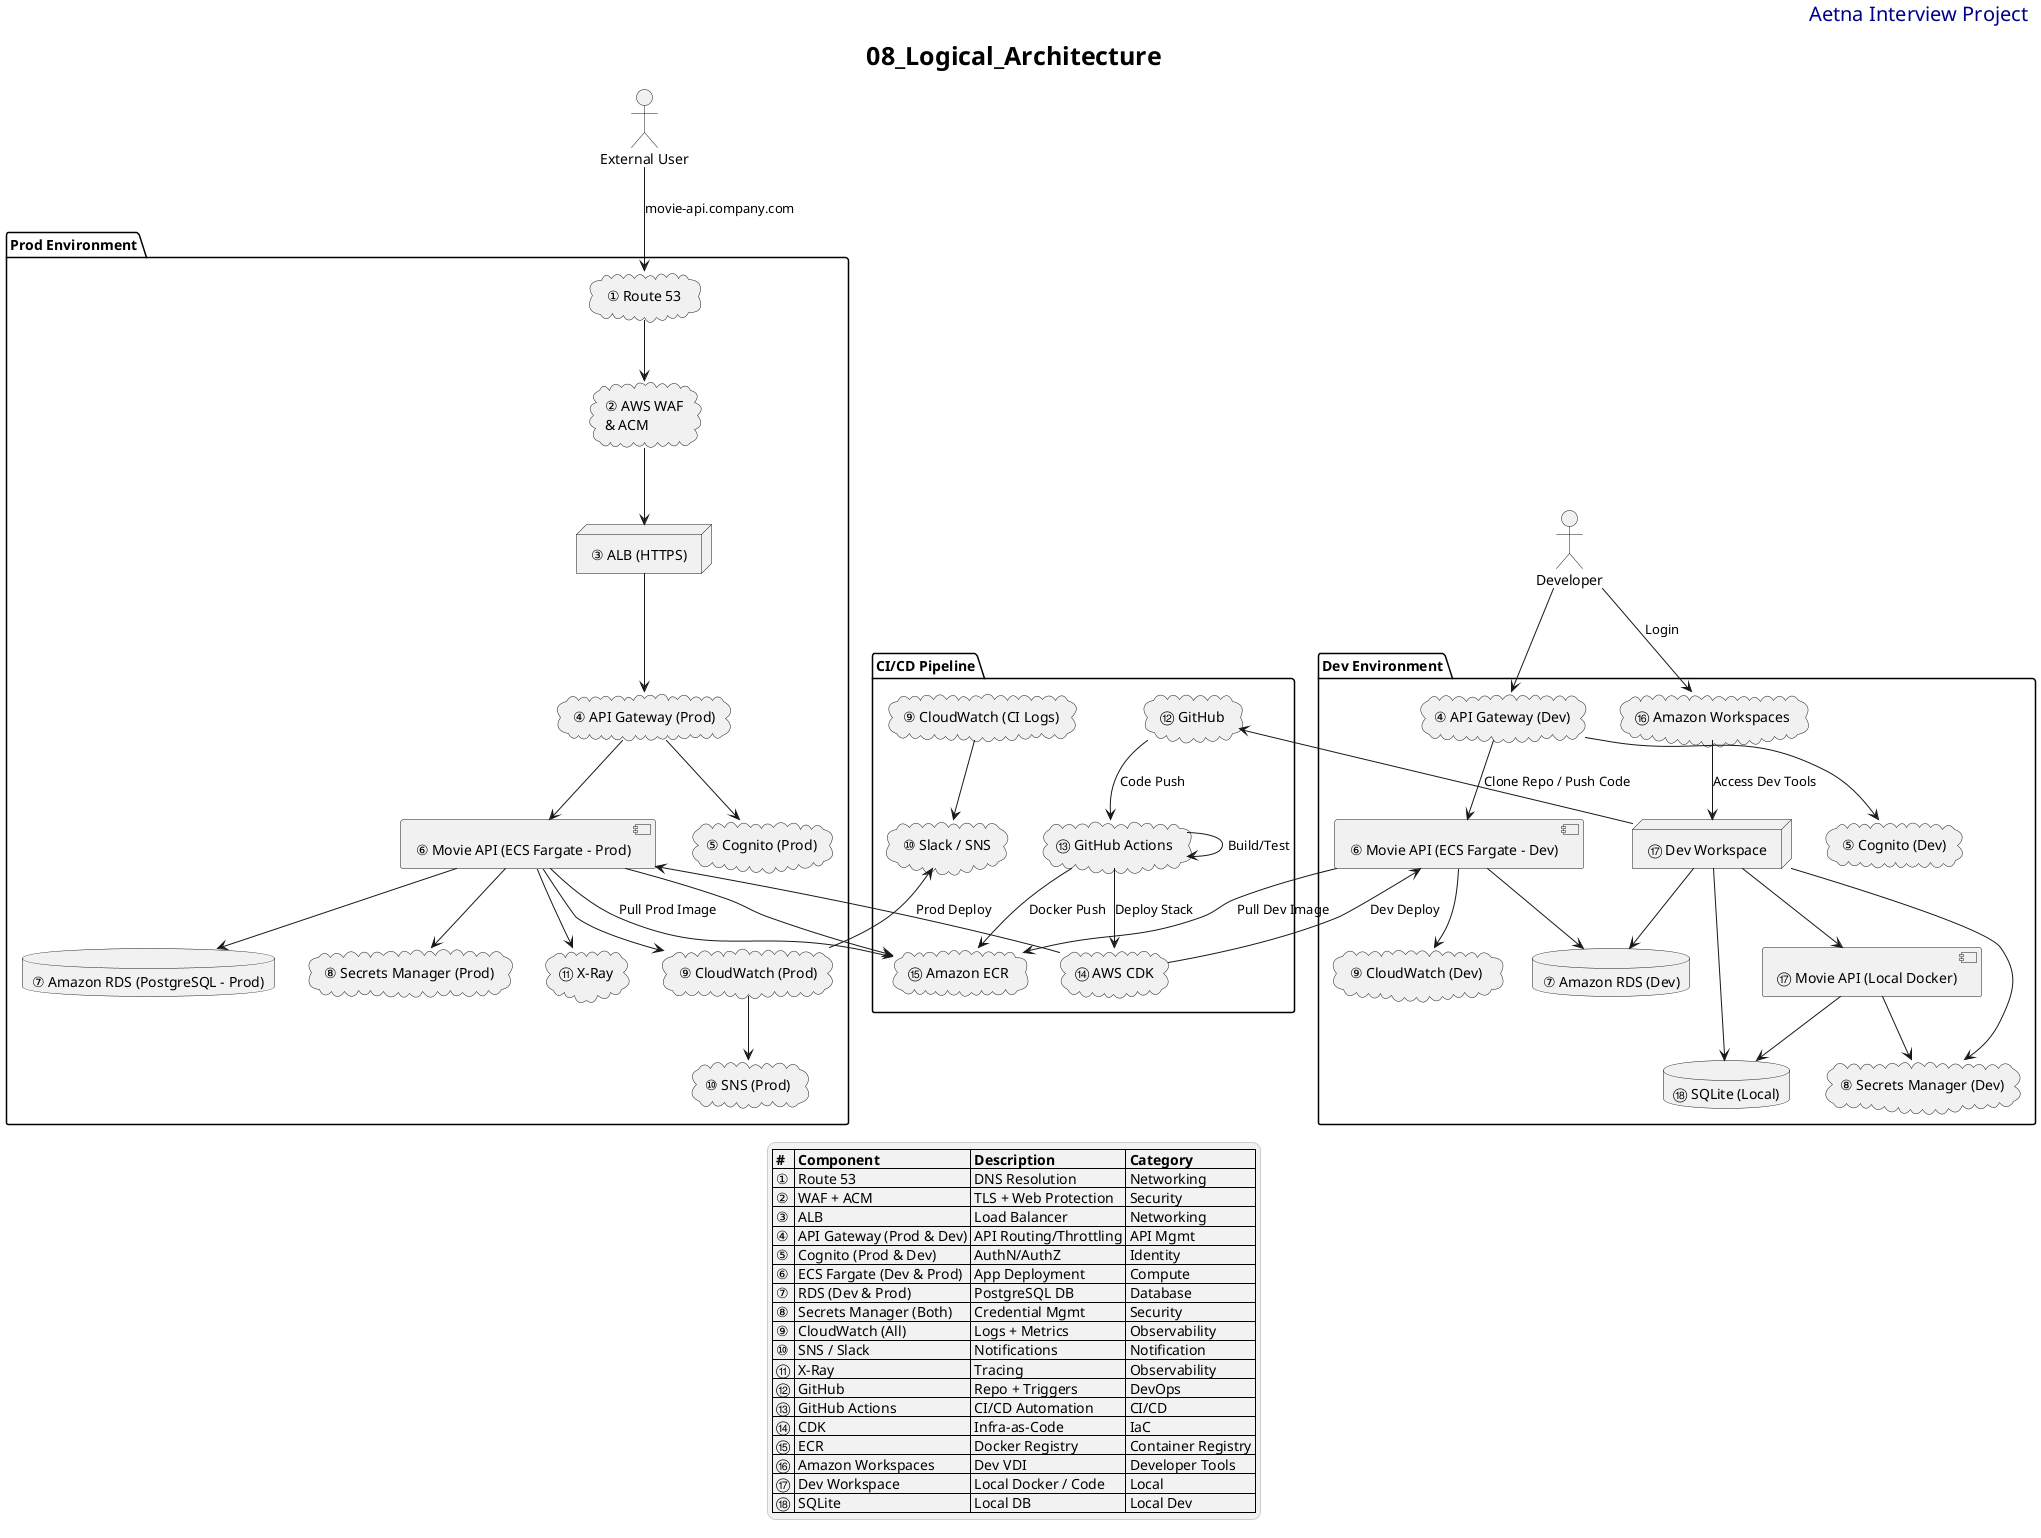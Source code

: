 @startuml 08_Logical_Architecture

skinparam HeaderFontSize 20
skinparam HeaderFontColor #00008B
header Aetna Interview Project

skinparam titleFontSize 25
title 08_Logical_Architecture

skinparam LegendBackgroundColor #F2F2F2
skinparam LegendBorderColor #CCCCCC

actor "External User" as User
actor "Developer" as Dev

package "Prod Environment" {
  cloud "① Route 53" as DNS
  cloud "② AWS WAF\n& ACM" as WAF
  node "③ ALB (HTTPS)" as ALB
  cloud "④ API Gateway (Prod)" as APIGW
  component "⑥ Movie API (ECS Fargate - Prod)" as API
  database "⑦ Amazon RDS (PostgreSQL - Prod)" as RDS
  cloud "⑤ Cognito (Prod)" as Cognito
  cloud "⑧ Secrets Manager (Prod)" as Secrets
  cloud "⑨ CloudWatch (Prod)" as CW
  cloud "⑩ SNS (Prod)" as SNS
  cloud "⑪ X-Ray" as XRay
}

package "Dev Environment" {
  cloud "⑯ Amazon Workspaces" as Workspaces
  node "⑰ Dev Workspace" as WS
  database "⑱ SQLite (Local)" as SQLite
  database "⑦ Amazon RDS (Dev)" as DevRDS
  component "⑰ Movie API (Local Docker)" as LocalAPI
  component "⑥ Movie API (ECS Fargate - Dev)" as DevAPI
  cloud "⑤ Cognito (Dev)" as DevCognito
  cloud "④ API Gateway (Dev)" as DevAPIGW
  cloud "⑧ Secrets Manager (Dev)" as DevSecrets
  cloud "⑨ CloudWatch (Dev)" as DevCW
}

package "CI/CD Pipeline" {
  cloud "⑫ GitHub" as GitHub
  cloud "⑬ GitHub Actions" as GHActions
  cloud "⑭ AWS CDK" as CDK
  cloud "⑮ Amazon ECR" as ECR
  cloud "⑨ CloudWatch (CI Logs)" as CWCI
  cloud "⑩ Slack / SNS" as Notifications
}

' PROD FLOW
User --> DNS : movie-api.company.com
DNS --> WAF
WAF --> ALB
ALB --> APIGW
APIGW --> Cognito
APIGW --> API
API --> RDS
API --> Secrets
API --> CW
API --> XRay
CW --> SNS
API --> ECR

' DEV FLOW
Dev --> Workspaces : Login
Workspaces --> WS : Access Dev Tools
WS --> GitHub : Clone Repo / Push Code
WS --> SQLite
WS --> LocalAPI
WS --> DevSecrets
WS --> DevRDS
LocalAPI --> SQLite
LocalAPI --> DevSecrets

Dev --> DevAPIGW
DevAPIGW --> DevCognito
DevAPIGW --> DevAPI
DevAPI --> DevRDS
DevAPI --> DevCW

' CI/CD FLOW
GitHub --> GHActions : Code Push
GHActions --> GHActions : Build/Test
GHActions --> ECR : Docker Push
GHActions --> CDK : Deploy Stack
CDK --> DevAPI : Dev Deploy
CDK --> API : Prod Deploy
CWCI --> Notifications
CW --> Notifications

DevAPI --> ECR : Pull Dev Image
API --> ECR : Pull Prod Image

legend bottom
|= # |= Component |= Description |= Category |
| ① | Route 53 | DNS Resolution | Networking |
| ② | WAF + ACM | TLS + Web Protection | Security |
| ③ | ALB | Load Balancer | Networking |
| ④ | API Gateway (Prod & Dev) | API Routing/Throttling | API Mgmt |
| ⑤ | Cognito (Prod & Dev) | AuthN/AuthZ | Identity |
| ⑥ | ECS Fargate (Dev & Prod) | App Deployment | Compute |
| ⑦ | RDS (Dev & Prod) | PostgreSQL DB | Database |
| ⑧ | Secrets Manager (Both) | Credential Mgmt | Security |
| ⑨ | CloudWatch (All) | Logs + Metrics | Observability |
| ⑩ | SNS / Slack | Notifications | Notification |
| ⑪ | X-Ray | Tracing | Observability |
| ⑫ | GitHub | Repo + Triggers | DevOps |
| ⑬ | GitHub Actions | CI/CD Automation | CI/CD |
| ⑭ | CDK | Infra-as-Code | IaC |
| ⑮ | ECR | Docker Registry | Container Registry |
| ⑯ | Amazon Workspaces | Dev VDI | Developer Tools |
| ⑰ | Dev Workspace | Local Docker / Code | Local |
| ⑱ | SQLite | Local DB | Local Dev |
endlegend
@enduml
